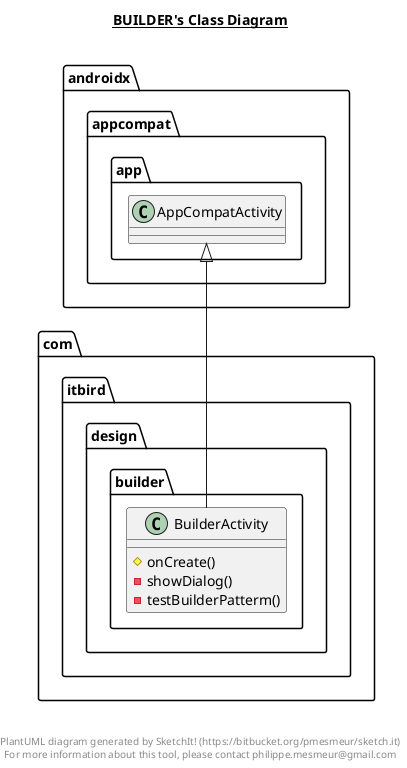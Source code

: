 @startuml

title __BUILDER's Class Diagram__\n

  namespace com.itbird.design {
    namespace builder {
      class com.itbird.design.builder.BuilderActivity {
          # onCreate()
          - showDialog()
          - testBuilderPatterm()
      }
    }
  }
  

  com.itbird.design.builder.BuilderActivity -up-|> androidx.appcompat.app.AppCompatActivity


right footer


PlantUML diagram generated by SketchIt! (https://bitbucket.org/pmesmeur/sketch.it)
For more information about this tool, please contact philippe.mesmeur@gmail.com
endfooter

@enduml
